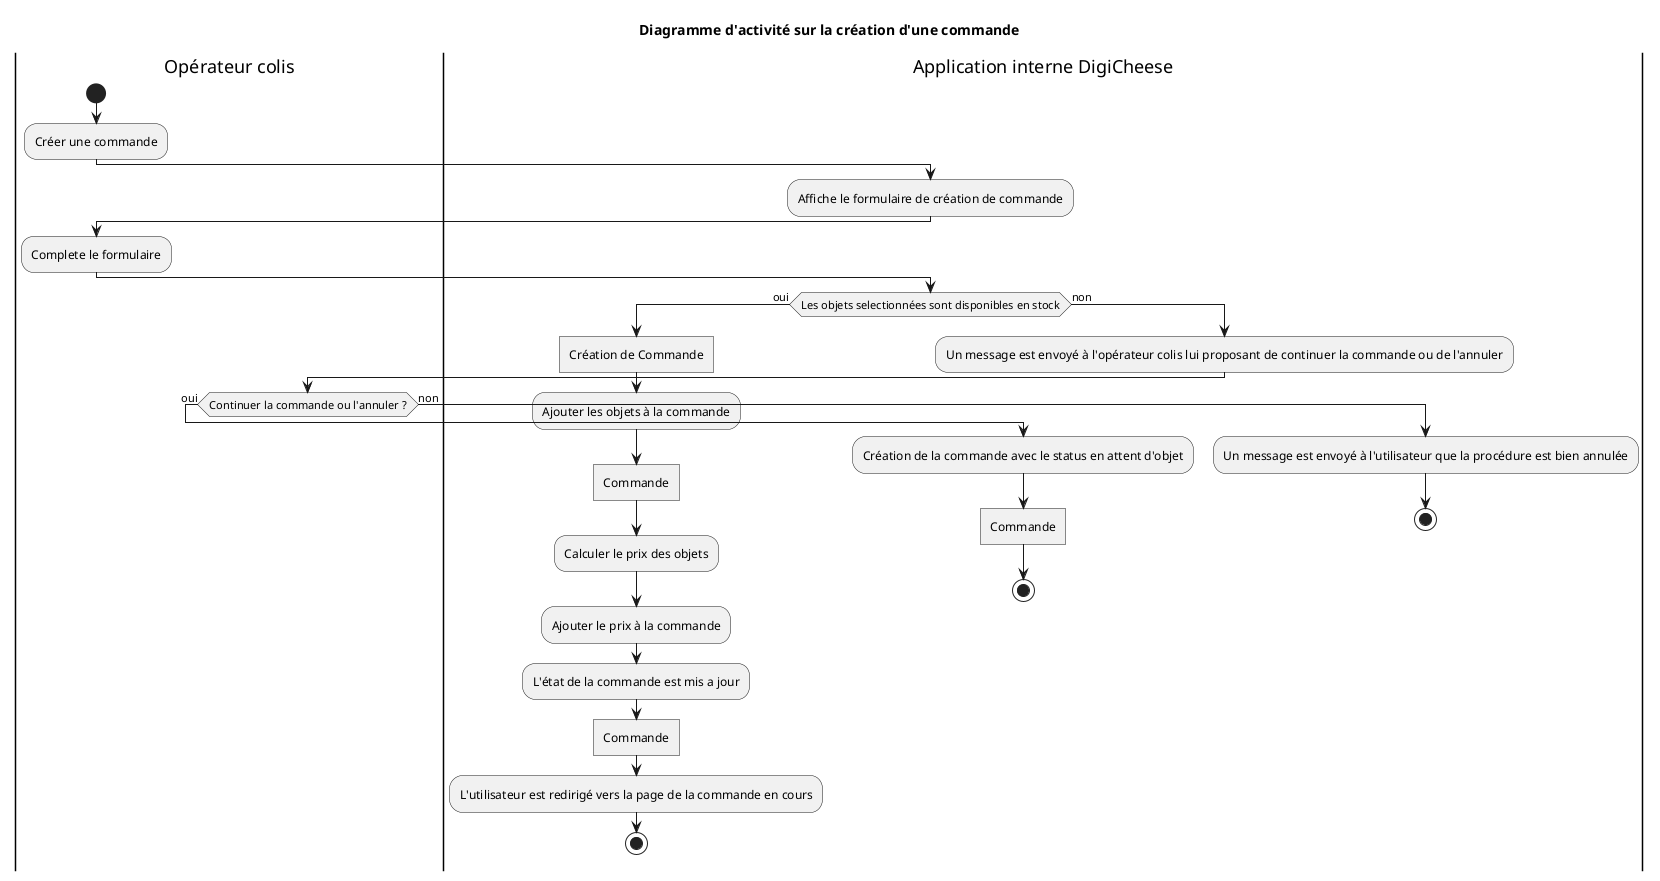 @startuml création compte client da
|Opérateur colis|
start


:Créer une commande;
|Application interne DigiCheese|
:Affiche le formulaire de création de commande;

|Opérateur colis|
:Complete le formulaire;

|Application interne DigiCheese|
if (Les objets selectionnées sont disponibles en stock) then (oui)
    :Création de Commande]
    :Ajouter les objets à la commande;
    :Commande]
    :Calculer le prix des objets;
    :Ajouter le prix à la commande;
    :L'état de la commande est mis a jour;
    :Commande]
    :L'utilisateur est redirigé vers la page de la commande en cours;
    stop
else (non)
    :Un message est envoyé à l'opérateur colis lui proposant de continuer la commande ou de l'annuler;
    |Opérateur colis|
    if (Continuer la commande ou l'annuler ?) then (oui)
    |Application interne DigiCheese|
        :Création de la commande avec le status en attent d'objet;
        :Commande]
        stop
    else (non)
    |Application interne DigiCheese|
        :Un message est envoyé à l'utilisateur que la procédure est bien annulée;
        stop

title Diagramme d'activité sur la création d'une commande
@enduml